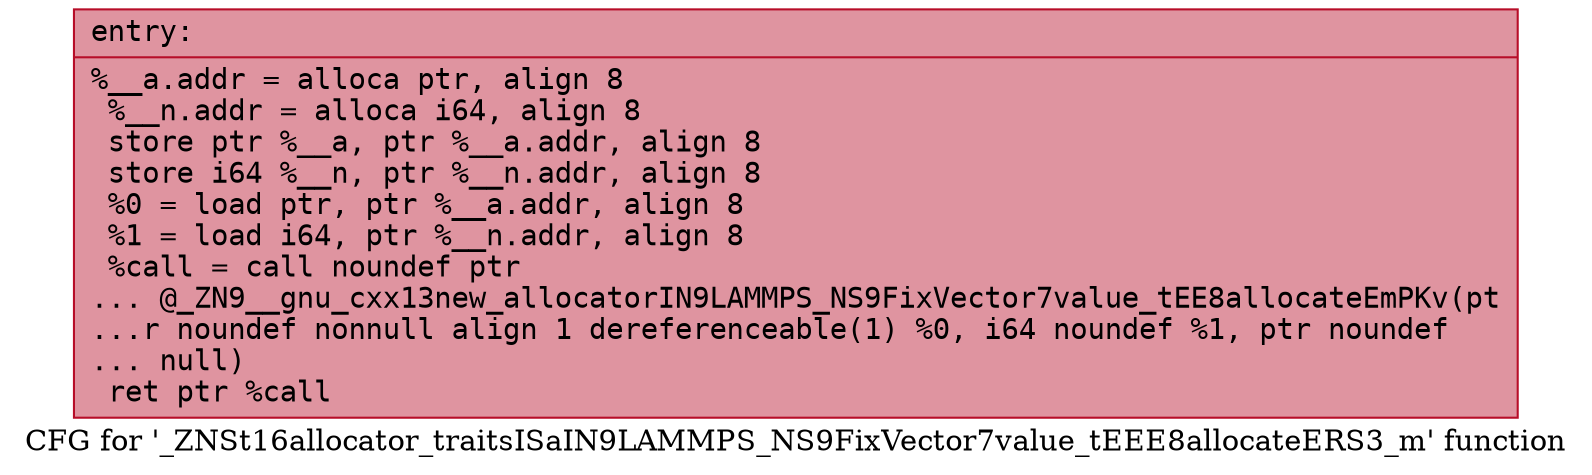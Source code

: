 digraph "CFG for '_ZNSt16allocator_traitsISaIN9LAMMPS_NS9FixVector7value_tEEE8allocateERS3_m' function" {
	label="CFG for '_ZNSt16allocator_traitsISaIN9LAMMPS_NS9FixVector7value_tEEE8allocateERS3_m' function";

	Node0x563495799370 [shape=record,color="#b70d28ff", style=filled, fillcolor="#b70d2870" fontname="Courier",label="{entry:\l|  %__a.addr = alloca ptr, align 8\l  %__n.addr = alloca i64, align 8\l  store ptr %__a, ptr %__a.addr, align 8\l  store i64 %__n, ptr %__n.addr, align 8\l  %0 = load ptr, ptr %__a.addr, align 8\l  %1 = load i64, ptr %__n.addr, align 8\l  %call = call noundef ptr\l... @_ZN9__gnu_cxx13new_allocatorIN9LAMMPS_NS9FixVector7value_tEE8allocateEmPKv(pt\l...r noundef nonnull align 1 dereferenceable(1) %0, i64 noundef %1, ptr noundef\l... null)\l  ret ptr %call\l}"];
}
